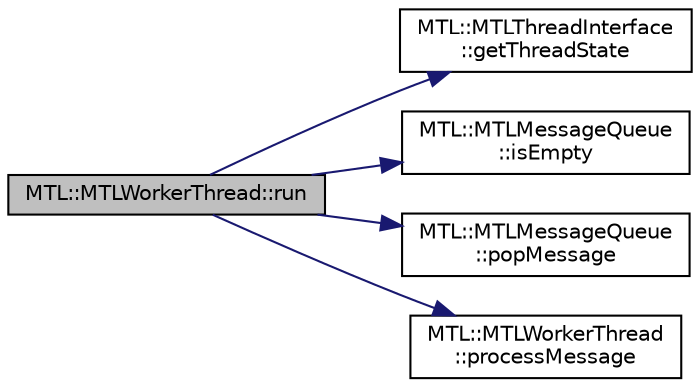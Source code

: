 digraph "MTL::MTLWorkerThread::run"
{
 // LATEX_PDF_SIZE
  edge [fontname="Helvetica",fontsize="10",labelfontname="Helvetica",labelfontsize="10"];
  node [fontname="Helvetica",fontsize="10",shape=record];
  rankdir="LR";
  Node1 [label="MTL::MTLWorkerThread::run",height=0.2,width=0.4,color="black", fillcolor="grey75", style="filled", fontcolor="black",tooltip="Start the thread."];
  Node1 -> Node2 [color="midnightblue",fontsize="10",style="solid",fontname="Helvetica"];
  Node2 [label="MTL::MTLThreadInterface\l::getThreadState",height=0.2,width=0.4,color="black", fillcolor="white", style="filled",URL="$dd/d69/classMTL_1_1MTLThreadInterface.html#af225df695ccb6f30fcb8b8dc05056bc2",tooltip="Get the Thread State object."];
  Node1 -> Node3 [color="midnightblue",fontsize="10",style="solid",fontname="Helvetica"];
  Node3 [label="MTL::MTLMessageQueue\l::isEmpty",height=0.2,width=0.4,color="black", fillcolor="white", style="filled",URL="$d4/d50/classMTL_1_1MTLMessageQueue.html#a1f04158e8dc8c9c79e6c08a6bfcaecee",tooltip="Check if the queue is empty."];
  Node1 -> Node4 [color="midnightblue",fontsize="10",style="solid",fontname="Helvetica"];
  Node4 [label="MTL::MTLMessageQueue\l::popMessage",height=0.2,width=0.4,color="black", fillcolor="white", style="filled",URL="$d4/d50/classMTL_1_1MTLMessageQueue.html#a3e9ec500de265bd3d6ab49288d8f26bd",tooltip="Get the next message from the queue."];
  Node1 -> Node5 [color="midnightblue",fontsize="10",style="solid",fontname="Helvetica"];
  Node5 [label="MTL::MTLWorkerThread\l::processMessage",height=0.2,width=0.4,color="black", fillcolor="white", style="filled",URL="$d9/dfb/classMTL_1_1MTLWorkerThread.html#a54a6484a77e2e051e5bb827fa96ea2fd",tooltip="Process the message Message."];
}
